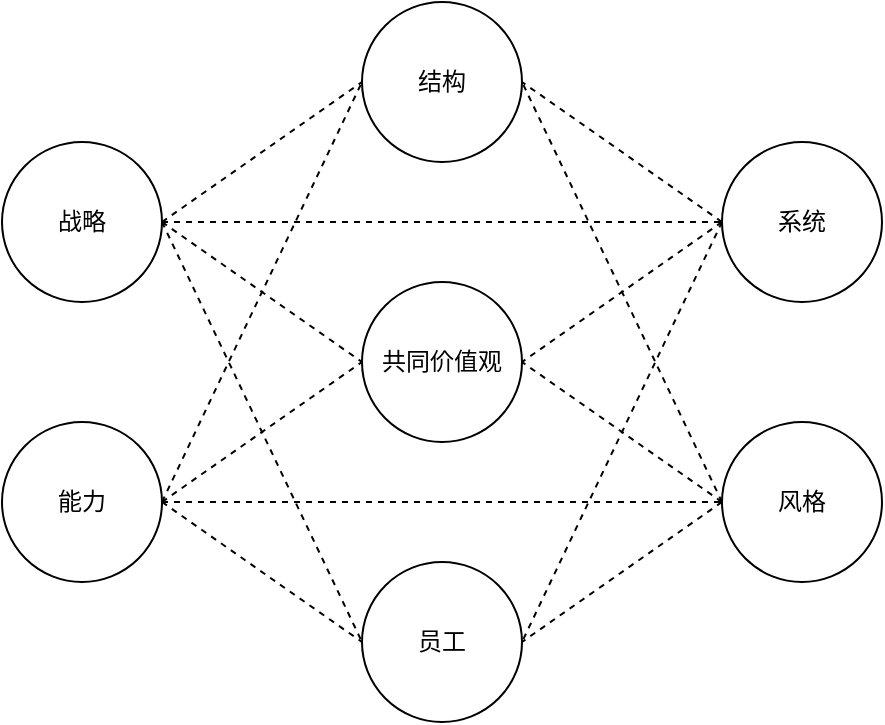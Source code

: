 <mxfile version="20.2.0" type="github">
  <diagram id="vnCOriHGnDCL4UNyazhE" name="Page-1">
    <mxGraphModel dx="728" dy="521" grid="1" gridSize="10" guides="1" tooltips="1" connect="1" arrows="1" fold="1" page="1" pageScale="1" pageWidth="850" pageHeight="1100" math="0" shadow="0">
      <root>
        <mxCell id="0" />
        <mxCell id="1" parent="0" />
        <mxCell id="1zZ42_EuozQGmyYF9LsD-1" value="共同价值观" style="ellipse;whiteSpace=wrap;html=1;aspect=fixed;" vertex="1" parent="1">
          <mxGeometry x="300" y="220" width="80" height="80" as="geometry" />
        </mxCell>
        <mxCell id="1zZ42_EuozQGmyYF9LsD-2" value="结构" style="ellipse;whiteSpace=wrap;html=1;aspect=fixed;" vertex="1" parent="1">
          <mxGeometry x="300" y="80" width="80" height="80" as="geometry" />
        </mxCell>
        <mxCell id="1zZ42_EuozQGmyYF9LsD-3" value="员工" style="ellipse;whiteSpace=wrap;html=1;aspect=fixed;" vertex="1" parent="1">
          <mxGeometry x="300" y="360" width="80" height="80" as="geometry" />
        </mxCell>
        <mxCell id="1zZ42_EuozQGmyYF9LsD-8" style="rounded=0;orthogonalLoop=1;jettySize=auto;html=1;exitX=1;exitY=0.5;exitDx=0;exitDy=0;entryX=0;entryY=0.5;entryDx=0;entryDy=0;dashed=1;endArrow=none;endFill=0;" edge="1" parent="1" source="1zZ42_EuozQGmyYF9LsD-4" target="1zZ42_EuozQGmyYF9LsD-2">
          <mxGeometry relative="1" as="geometry" />
        </mxCell>
        <mxCell id="1zZ42_EuozQGmyYF9LsD-9" style="edgeStyle=none;rounded=0;orthogonalLoop=1;jettySize=auto;html=1;exitX=1;exitY=0.5;exitDx=0;exitDy=0;entryX=0;entryY=0.5;entryDx=0;entryDy=0;dashed=1;endArrow=none;endFill=0;" edge="1" parent="1" source="1zZ42_EuozQGmyYF9LsD-4" target="1zZ42_EuozQGmyYF9LsD-1">
          <mxGeometry relative="1" as="geometry" />
        </mxCell>
        <mxCell id="1zZ42_EuozQGmyYF9LsD-10" style="edgeStyle=none;rounded=0;orthogonalLoop=1;jettySize=auto;html=1;exitX=1;exitY=0.5;exitDx=0;exitDy=0;dashed=1;endArrow=none;endFill=0;" edge="1" parent="1" source="1zZ42_EuozQGmyYF9LsD-4">
          <mxGeometry relative="1" as="geometry">
            <mxPoint x="300" y="400" as="targetPoint" />
          </mxGeometry>
        </mxCell>
        <mxCell id="1zZ42_EuozQGmyYF9LsD-11" style="edgeStyle=none;rounded=0;orthogonalLoop=1;jettySize=auto;html=1;exitX=1;exitY=0.5;exitDx=0;exitDy=0;dashed=1;endArrow=none;endFill=0;" edge="1" parent="1" source="1zZ42_EuozQGmyYF9LsD-4" target="1zZ42_EuozQGmyYF9LsD-6">
          <mxGeometry relative="1" as="geometry" />
        </mxCell>
        <mxCell id="1zZ42_EuozQGmyYF9LsD-4" value="战略" style="ellipse;whiteSpace=wrap;html=1;aspect=fixed;" vertex="1" parent="1">
          <mxGeometry x="120" y="150" width="80" height="80" as="geometry" />
        </mxCell>
        <mxCell id="1zZ42_EuozQGmyYF9LsD-12" style="edgeStyle=none;rounded=0;orthogonalLoop=1;jettySize=auto;html=1;exitX=1;exitY=0.5;exitDx=0;exitDy=0;entryX=0;entryY=0.5;entryDx=0;entryDy=0;dashed=1;endArrow=none;endFill=0;" edge="1" parent="1" source="1zZ42_EuozQGmyYF9LsD-5" target="1zZ42_EuozQGmyYF9LsD-2">
          <mxGeometry relative="1" as="geometry" />
        </mxCell>
        <mxCell id="1zZ42_EuozQGmyYF9LsD-13" style="edgeStyle=none;rounded=0;orthogonalLoop=1;jettySize=auto;html=1;exitX=1;exitY=0.5;exitDx=0;exitDy=0;dashed=1;endArrow=none;endFill=0;" edge="1" parent="1" source="1zZ42_EuozQGmyYF9LsD-5">
          <mxGeometry relative="1" as="geometry">
            <mxPoint x="300" y="260" as="targetPoint" />
          </mxGeometry>
        </mxCell>
        <mxCell id="1zZ42_EuozQGmyYF9LsD-14" style="edgeStyle=none;rounded=0;orthogonalLoop=1;jettySize=auto;html=1;exitX=1;exitY=0.5;exitDx=0;exitDy=0;entryX=0;entryY=0.5;entryDx=0;entryDy=0;dashed=1;endArrow=none;endFill=0;" edge="1" parent="1" source="1zZ42_EuozQGmyYF9LsD-5" target="1zZ42_EuozQGmyYF9LsD-7">
          <mxGeometry relative="1" as="geometry" />
        </mxCell>
        <mxCell id="1zZ42_EuozQGmyYF9LsD-15" style="edgeStyle=none;rounded=0;orthogonalLoop=1;jettySize=auto;html=1;exitX=1;exitY=0.5;exitDx=0;exitDy=0;entryX=0;entryY=0.5;entryDx=0;entryDy=0;dashed=1;endArrow=none;endFill=0;" edge="1" parent="1" source="1zZ42_EuozQGmyYF9LsD-5" target="1zZ42_EuozQGmyYF9LsD-3">
          <mxGeometry relative="1" as="geometry" />
        </mxCell>
        <mxCell id="1zZ42_EuozQGmyYF9LsD-5" value="能力" style="ellipse;whiteSpace=wrap;html=1;aspect=fixed;" vertex="1" parent="1">
          <mxGeometry x="120" y="290" width="80" height="80" as="geometry" />
        </mxCell>
        <mxCell id="1zZ42_EuozQGmyYF9LsD-16" style="edgeStyle=none;rounded=0;orthogonalLoop=1;jettySize=auto;html=1;exitX=0;exitY=0.5;exitDx=0;exitDy=0;entryX=1;entryY=0.5;entryDx=0;entryDy=0;dashed=1;endArrow=none;endFill=0;" edge="1" parent="1" source="1zZ42_EuozQGmyYF9LsD-6" target="1zZ42_EuozQGmyYF9LsD-2">
          <mxGeometry relative="1" as="geometry" />
        </mxCell>
        <mxCell id="1zZ42_EuozQGmyYF9LsD-17" style="edgeStyle=none;rounded=0;orthogonalLoop=1;jettySize=auto;html=1;exitX=0;exitY=0.5;exitDx=0;exitDy=0;entryX=1;entryY=0.5;entryDx=0;entryDy=0;dashed=1;endArrow=none;endFill=0;" edge="1" parent="1" source="1zZ42_EuozQGmyYF9LsD-6" target="1zZ42_EuozQGmyYF9LsD-1">
          <mxGeometry relative="1" as="geometry" />
        </mxCell>
        <mxCell id="1zZ42_EuozQGmyYF9LsD-18" style="edgeStyle=none;rounded=0;orthogonalLoop=1;jettySize=auto;html=1;exitX=0;exitY=0.5;exitDx=0;exitDy=0;entryX=1;entryY=0.5;entryDx=0;entryDy=0;dashed=1;endArrow=none;endFill=0;" edge="1" parent="1" source="1zZ42_EuozQGmyYF9LsD-6" target="1zZ42_EuozQGmyYF9LsD-3">
          <mxGeometry relative="1" as="geometry" />
        </mxCell>
        <mxCell id="1zZ42_EuozQGmyYF9LsD-6" value="系统" style="ellipse;whiteSpace=wrap;html=1;aspect=fixed;" vertex="1" parent="1">
          <mxGeometry x="480" y="150" width="80" height="80" as="geometry" />
        </mxCell>
        <mxCell id="1zZ42_EuozQGmyYF9LsD-19" style="edgeStyle=none;rounded=0;orthogonalLoop=1;jettySize=auto;html=1;exitX=0;exitY=0.5;exitDx=0;exitDy=0;entryX=1;entryY=0.5;entryDx=0;entryDy=0;dashed=1;endArrow=none;endFill=0;" edge="1" parent="1" source="1zZ42_EuozQGmyYF9LsD-7" target="1zZ42_EuozQGmyYF9LsD-3">
          <mxGeometry relative="1" as="geometry" />
        </mxCell>
        <mxCell id="1zZ42_EuozQGmyYF9LsD-20" style="edgeStyle=none;rounded=0;orthogonalLoop=1;jettySize=auto;html=1;exitX=0;exitY=0.5;exitDx=0;exitDy=0;entryX=1;entryY=0.5;entryDx=0;entryDy=0;dashed=1;endArrow=none;endFill=0;" edge="1" parent="1" source="1zZ42_EuozQGmyYF9LsD-7" target="1zZ42_EuozQGmyYF9LsD-1">
          <mxGeometry relative="1" as="geometry" />
        </mxCell>
        <mxCell id="1zZ42_EuozQGmyYF9LsD-21" style="edgeStyle=none;rounded=0;orthogonalLoop=1;jettySize=auto;html=1;exitX=0;exitY=0.5;exitDx=0;exitDy=0;entryX=1;entryY=0.5;entryDx=0;entryDy=0;dashed=1;endArrow=none;endFill=0;" edge="1" parent="1" source="1zZ42_EuozQGmyYF9LsD-7" target="1zZ42_EuozQGmyYF9LsD-2">
          <mxGeometry relative="1" as="geometry" />
        </mxCell>
        <mxCell id="1zZ42_EuozQGmyYF9LsD-7" value="风格" style="ellipse;whiteSpace=wrap;html=1;aspect=fixed;" vertex="1" parent="1">
          <mxGeometry x="480" y="290" width="80" height="80" as="geometry" />
        </mxCell>
      </root>
    </mxGraphModel>
  </diagram>
</mxfile>

